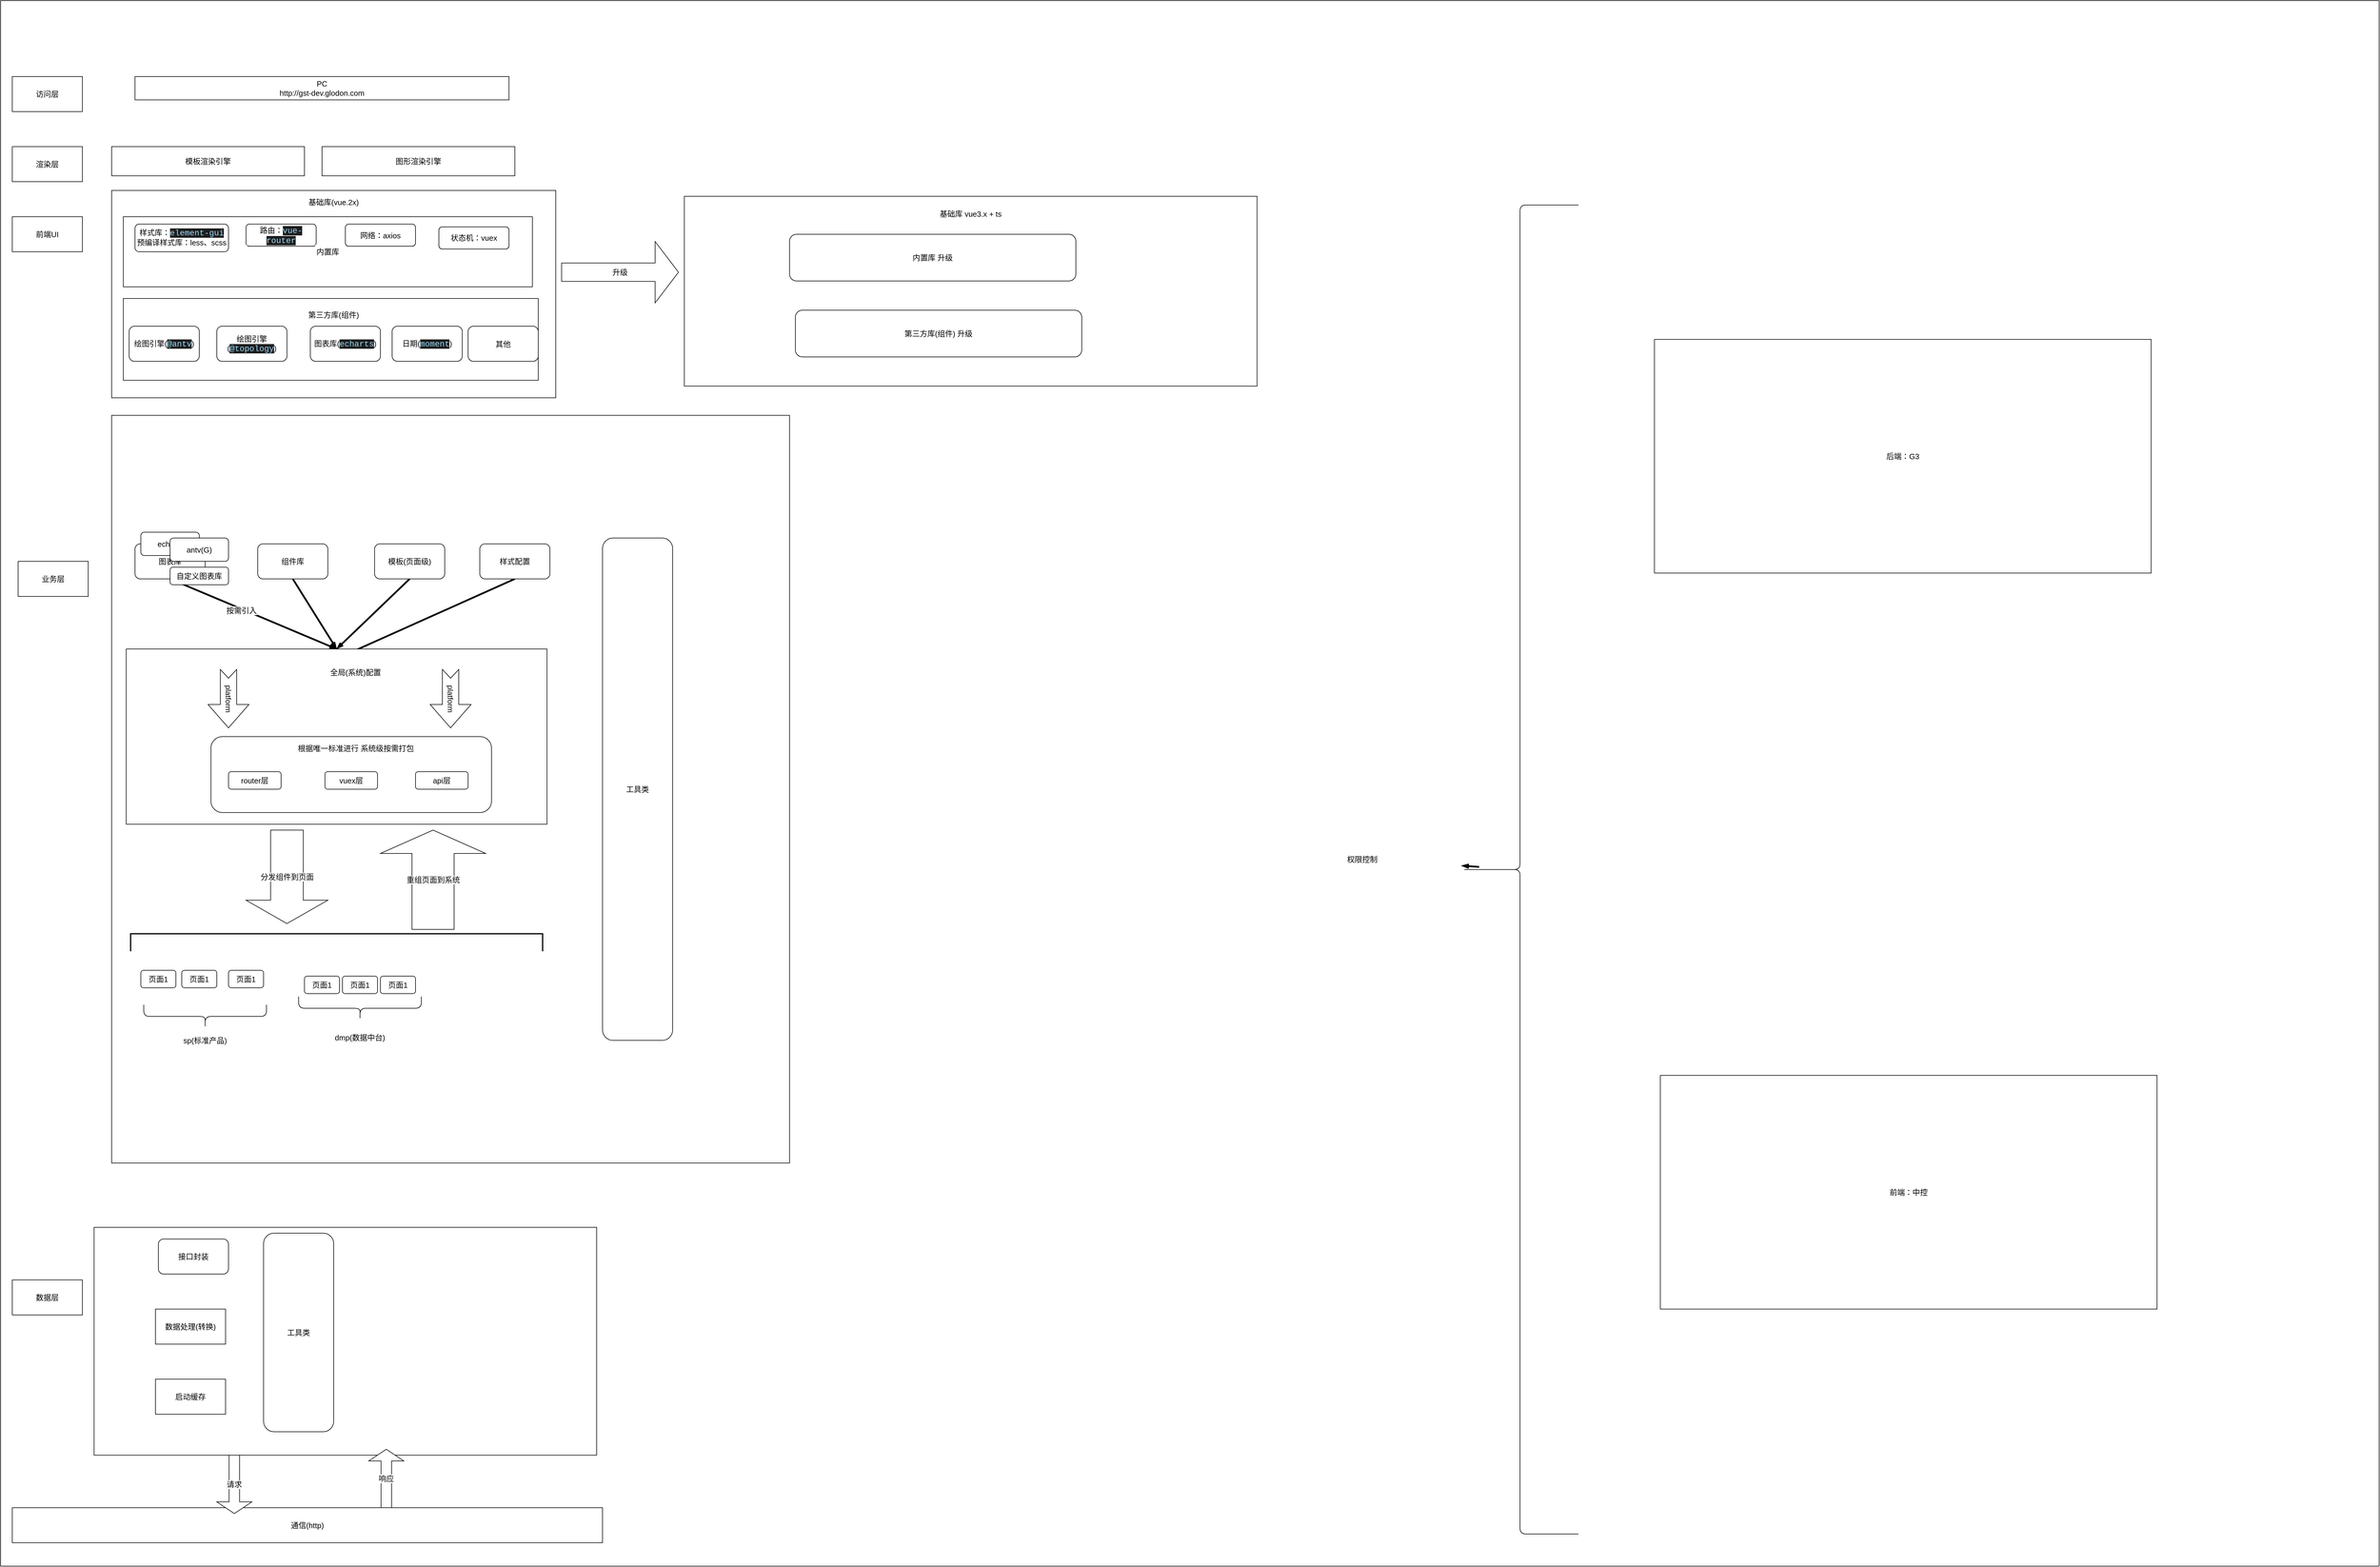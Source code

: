 <mxfile version="14.8.5" type="github">
  <diagram id="2aEON_yUuIzamVVvcJzm" name="Page-1">
    <mxGraphModel dx="2031" dy="2258" grid="1" gridSize="10" guides="1" tooltips="1" connect="1" arrows="1" fold="1" page="1" pageScale="1" pageWidth="827" pageHeight="1169" math="0" shadow="0">
      <root>
        <mxCell id="0" />
        <mxCell id="1" parent="0" />
        <mxCell id="Yx3FFsWj4RU2BSSx-7q7-1" value="" style="rounded=0;whiteSpace=wrap;html=1;labelBackgroundColor=#FFFFFF;fontSize=13;fontColor=#000000;strokeColor=#000000;strokeWidth=1;align=center;verticalAlign=middle;" parent="1" vertex="1">
          <mxGeometry x="20" y="-90" width="4070" height="2680" as="geometry" />
        </mxCell>
        <mxCell id="Yx3FFsWj4RU2BSSx-7q7-2" value="访问层" style="rounded=0;whiteSpace=wrap;html=1;labelBackgroundColor=#FFFFFF;fontSize=13;fontColor=#000000;strokeColor=#000000;strokeWidth=1;align=center;verticalAlign=middle;" parent="1" vertex="1">
          <mxGeometry x="40" y="40" width="120" height="60" as="geometry" />
        </mxCell>
        <mxCell id="Yx3FFsWj4RU2BSSx-7q7-3" value="渲染层" style="rounded=0;whiteSpace=wrap;html=1;labelBackgroundColor=#FFFFFF;fontSize=13;fontColor=#000000;strokeColor=#000000;strokeWidth=1;align=center;verticalAlign=middle;" parent="1" vertex="1">
          <mxGeometry x="40" y="160" width="120" height="60" as="geometry" />
        </mxCell>
        <mxCell id="Yx3FFsWj4RU2BSSx-7q7-4" value="前端UI" style="rounded=0;whiteSpace=wrap;html=1;labelBackgroundColor=#FFFFFF;fontSize=13;fontColor=#000000;strokeColor=#000000;strokeWidth=1;align=center;verticalAlign=middle;" parent="1" vertex="1">
          <mxGeometry x="40" y="280" width="120" height="60" as="geometry" />
        </mxCell>
        <mxCell id="Yx3FFsWj4RU2BSSx-7q7-5" value="业务层" style="rounded=0;whiteSpace=wrap;html=1;labelBackgroundColor=#FFFFFF;fontSize=13;fontColor=#000000;strokeColor=#000000;strokeWidth=1;align=center;verticalAlign=middle;" parent="1" vertex="1">
          <mxGeometry x="50" y="870" width="120" height="60" as="geometry" />
        </mxCell>
        <mxCell id="Yx3FFsWj4RU2BSSx-7q7-6" value="数据层" style="rounded=0;whiteSpace=wrap;html=1;labelBackgroundColor=#FFFFFF;fontSize=13;fontColor=#000000;strokeColor=#000000;strokeWidth=1;align=center;verticalAlign=middle;" parent="1" vertex="1">
          <mxGeometry x="40" y="2100" width="120" height="60" as="geometry" />
        </mxCell>
        <mxCell id="Yx3FFsWj4RU2BSSx-7q7-7" value="通信(http)" style="rounded=0;whiteSpace=wrap;html=1;labelBackgroundColor=#FFFFFF;fontSize=13;fontColor=#000000;strokeColor=#000000;strokeWidth=1;align=center;verticalAlign=middle;" parent="1" vertex="1">
          <mxGeometry x="40" y="2490" width="1010" height="60" as="geometry" />
        </mxCell>
        <mxCell id="Yx3FFsWj4RU2BSSx-7q7-8" value="PC&lt;br&gt;http://gst-dev.glodon.com&lt;br&gt;" style="rounded=0;whiteSpace=wrap;html=1;labelBackgroundColor=#FFFFFF;fontSize=13;fontColor=#000000;strokeColor=#000000;strokeWidth=1;align=center;verticalAlign=middle;" parent="1" vertex="1">
          <mxGeometry x="250" y="40" width="640" height="40" as="geometry" />
        </mxCell>
        <mxCell id="Yx3FFsWj4RU2BSSx-7q7-9" value="模板渲染引擎" style="rounded=0;whiteSpace=wrap;html=1;labelBackgroundColor=#FFFFFF;fontSize=13;fontColor=#000000;strokeColor=#000000;strokeWidth=1;align=center;verticalAlign=middle;" parent="1" vertex="1">
          <mxGeometry x="210" y="160" width="330" height="50" as="geometry" />
        </mxCell>
        <mxCell id="Yx3FFsWj4RU2BSSx-7q7-10" value="" style="rounded=0;whiteSpace=wrap;html=1;labelBackgroundColor=#FFFFFF;fontSize=13;fontColor=#000000;strokeColor=#000000;strokeWidth=1;align=center;verticalAlign=middle;" parent="1" vertex="1">
          <mxGeometry x="210" y="235" width="760" height="355" as="geometry" />
        </mxCell>
        <mxCell id="Yx3FFsWj4RU2BSSx-7q7-11" value="基础库(vue.2x)" style="text;html=1;strokeColor=none;fillColor=none;align=center;verticalAlign=middle;whiteSpace=wrap;rounded=0;labelBackgroundColor=#FFFFFF;fontSize=13;fontColor=#000000;" parent="1" vertex="1">
          <mxGeometry x="540" y="240" width="100" height="30" as="geometry" />
        </mxCell>
        <mxCell id="Yx3FFsWj4RU2BSSx-7q7-12" value="升级" style="shape=singleArrow;whiteSpace=wrap;html=1;rounded=0;labelBackgroundColor=#FFFFFF;fontSize=13;fontColor=#000000;strokeColor=#000000;strokeWidth=1;align=center;verticalAlign=middle;" parent="1" vertex="1">
          <mxGeometry x="980" y="322.5" width="200" height="105" as="geometry" />
        </mxCell>
        <mxCell id="Yx3FFsWj4RU2BSSx-7q7-13" value="" style="rounded=0;whiteSpace=wrap;html=1;labelBackgroundColor=#FFFFFF;fontSize=13;fontColor=#000000;strokeColor=#000000;strokeWidth=1;align=center;verticalAlign=middle;" parent="1" vertex="1">
          <mxGeometry x="1190" y="245" width="980" height="325" as="geometry" />
        </mxCell>
        <mxCell id="Yx3FFsWj4RU2BSSx-7q7-14" value="图形渲染引擎" style="rounded=0;whiteSpace=wrap;html=1;labelBackgroundColor=#FFFFFF;fontSize=13;fontColor=#000000;strokeColor=#000000;strokeWidth=1;align=center;verticalAlign=middle;" parent="1" vertex="1">
          <mxGeometry x="570" y="160" width="330" height="50" as="geometry" />
        </mxCell>
        <mxCell id="Yx3FFsWj4RU2BSSx-7q7-15" value="" style="group" parent="1" vertex="1" connectable="0">
          <mxGeometry x="230" y="280" width="700" height="120" as="geometry" />
        </mxCell>
        <mxCell id="Yx3FFsWj4RU2BSSx-7q7-16" value="内置库" style="rounded=0;whiteSpace=wrap;html=1;labelBackgroundColor=#FFFFFF;fontSize=13;fontColor=#000000;strokeColor=#000000;strokeWidth=1;align=center;verticalAlign=middle;" parent="Yx3FFsWj4RU2BSSx-7q7-15" vertex="1">
          <mxGeometry width="700" height="120" as="geometry" />
        </mxCell>
        <mxCell id="Yx3FFsWj4RU2BSSx-7q7-17" value="&lt;span&gt;样式库：&lt;/span&gt;&lt;span style=&quot;color: rgb(156 , 220 , 254) ; background-color: rgb(30 , 30 , 30) ; font-family: &amp;#34;consolas&amp;#34; , &amp;#34;courier new&amp;#34; , monospace ; font-size: 14px&quot;&gt;element-gui&lt;br&gt;&lt;/span&gt;&lt;span&gt;预编译样式库：less、scss&lt;/span&gt;" style="rounded=1;whiteSpace=wrap;html=1;labelBackgroundColor=#FFFFFF;fontSize=13;fontColor=#000000;strokeColor=#000000;strokeWidth=1;align=center;verticalAlign=middle;" parent="Yx3FFsWj4RU2BSSx-7q7-15" vertex="1">
          <mxGeometry x="20" y="12.632" width="160" height="47.368" as="geometry" />
        </mxCell>
        <mxCell id="Yx3FFsWj4RU2BSSx-7q7-18" value="&lt;span&gt;路由：&lt;/span&gt;&lt;span style=&quot;color: rgb(156 , 220 , 254) ; background-color: rgb(30 , 30 , 30) ; font-family: &amp;#34;consolas&amp;#34; , &amp;#34;courier new&amp;#34; , monospace ; font-size: 14px&quot;&gt;vue-router&lt;/span&gt;" style="rounded=1;whiteSpace=wrap;html=1;labelBackgroundColor=#FFFFFF;fontSize=13;fontColor=#000000;strokeColor=#000000;strokeWidth=1;align=center;verticalAlign=middle;" parent="Yx3FFsWj4RU2BSSx-7q7-15" vertex="1">
          <mxGeometry x="210" y="12.632" width="120" height="37.895" as="geometry" />
        </mxCell>
        <mxCell id="Yx3FFsWj4RU2BSSx-7q7-19" value="&lt;span&gt;网络：axios&lt;/span&gt;" style="rounded=1;whiteSpace=wrap;html=1;labelBackgroundColor=#FFFFFF;fontSize=13;fontColor=#000000;strokeColor=#000000;strokeWidth=1;align=center;verticalAlign=middle;" parent="Yx3FFsWj4RU2BSSx-7q7-15" vertex="1">
          <mxGeometry x="380" y="12.632" width="120" height="37.895" as="geometry" />
        </mxCell>
        <mxCell id="Yx3FFsWj4RU2BSSx-7q7-20" value="&lt;span&gt;状态机：vuex&lt;/span&gt;" style="rounded=1;whiteSpace=wrap;html=1;labelBackgroundColor=#FFFFFF;fontSize=13;fontColor=#000000;strokeColor=#000000;strokeWidth=1;align=center;verticalAlign=middle;" parent="Yx3FFsWj4RU2BSSx-7q7-15" vertex="1">
          <mxGeometry x="540" y="17.368" width="120" height="37.895" as="geometry" />
        </mxCell>
        <mxCell id="Yx3FFsWj4RU2BSSx-7q7-21" value="" style="rounded=0;whiteSpace=wrap;html=1;labelBackgroundColor=#FFFFFF;fontSize=13;fontColor=#000000;strokeColor=#000000;strokeWidth=1;align=center;verticalAlign=middle;" parent="1" vertex="1">
          <mxGeometry x="230" y="420" width="710" height="140" as="geometry" />
        </mxCell>
        <mxCell id="Yx3FFsWj4RU2BSSx-7q7-22" value="第三方库(组件)" style="text;html=1;strokeColor=none;fillColor=none;align=center;verticalAlign=middle;whiteSpace=wrap;rounded=0;labelBackgroundColor=#FFFFFF;fontSize=13;fontColor=#000000;" parent="1" vertex="1">
          <mxGeometry x="530" y="427.5" width="120" height="40" as="geometry" />
        </mxCell>
        <mxCell id="Yx3FFsWj4RU2BSSx-7q7-23" value="绘图引擎(&lt;span style=&quot;color: rgb(156 , 220 , 254) ; background-color: rgb(30 , 30 , 30) ; font-family: &amp;#34;consolas&amp;#34; , &amp;#34;courier new&amp;#34; , monospace ; font-size: 14px&quot;&gt;@antv&lt;/span&gt;)" style="rounded=1;whiteSpace=wrap;html=1;labelBackgroundColor=#FFFFFF;fontSize=13;fontColor=#000000;strokeColor=#000000;strokeWidth=1;align=center;verticalAlign=middle;" parent="1" vertex="1">
          <mxGeometry x="240" y="467.5" width="120" height="60" as="geometry" />
        </mxCell>
        <mxCell id="Yx3FFsWj4RU2BSSx-7q7-24" value="绘图引擎(&lt;span style=&quot;color: rgb(156 , 220 , 254) ; background-color: rgb(30 , 30 , 30) ; font-family: &amp;#34;consolas&amp;#34; , &amp;#34;courier new&amp;#34; , monospace ; font-size: 14px&quot;&gt;@topology&lt;/span&gt;)" style="rounded=1;whiteSpace=wrap;html=1;labelBackgroundColor=#FFFFFF;fontSize=13;fontColor=#000000;strokeColor=#000000;strokeWidth=1;align=center;verticalAlign=middle;" parent="1" vertex="1">
          <mxGeometry x="390" y="467.5" width="120" height="60" as="geometry" />
        </mxCell>
        <mxCell id="Yx3FFsWj4RU2BSSx-7q7-25" value="图表库(&lt;span style=&quot;color: rgb(156 , 220 , 254) ; background-color: rgb(30 , 30 , 30) ; font-family: &amp;#34;consolas&amp;#34; , &amp;#34;courier new&amp;#34; , monospace ; font-size: 14px&quot;&gt;echarts&lt;/span&gt;)" style="rounded=1;whiteSpace=wrap;html=1;labelBackgroundColor=#FFFFFF;fontSize=13;fontColor=#000000;strokeColor=#000000;strokeWidth=1;align=center;verticalAlign=middle;" parent="1" vertex="1">
          <mxGeometry x="550" y="467.5" width="120" height="60" as="geometry" />
        </mxCell>
        <mxCell id="Yx3FFsWj4RU2BSSx-7q7-26" value="其他" style="rounded=1;whiteSpace=wrap;html=1;labelBackgroundColor=#FFFFFF;fontSize=13;fontColor=#000000;strokeColor=#000000;strokeWidth=1;align=center;verticalAlign=middle;" parent="1" vertex="1">
          <mxGeometry x="820" y="467.5" width="120" height="60" as="geometry" />
        </mxCell>
        <mxCell id="Yx3FFsWj4RU2BSSx-7q7-27" value="日期(&lt;span style=&quot;color: rgb(156 , 220 , 254) ; background-color: rgb(30 , 30 , 30) ; font-family: &amp;#34;consolas&amp;#34; , &amp;#34;courier new&amp;#34; , monospace ; font-size: 14px&quot;&gt;moment&lt;/span&gt;)" style="rounded=1;whiteSpace=wrap;html=1;labelBackgroundColor=#FFFFFF;fontSize=13;fontColor=#000000;strokeColor=#000000;strokeWidth=1;align=center;verticalAlign=middle;" parent="1" vertex="1">
          <mxGeometry x="690" y="467.5" width="120" height="60" as="geometry" />
        </mxCell>
        <mxCell id="Yx3FFsWj4RU2BSSx-7q7-28" value="" style="rounded=0;whiteSpace=wrap;html=1;labelBackgroundColor=#FFFFFF;fontSize=13;fontColor=#000000;strokeColor=#000000;strokeWidth=1;align=center;verticalAlign=middle;" parent="1" vertex="1">
          <mxGeometry x="210" y="620" width="1160" height="1280" as="geometry" />
        </mxCell>
        <mxCell id="Yx3FFsWj4RU2BSSx-7q7-29" style="edgeStyle=none;rounded=0;orthogonalLoop=1;jettySize=auto;html=1;exitX=0.5;exitY=1;exitDx=0;exitDy=0;entryX=0.5;entryY=0;entryDx=0;entryDy=0;labelBackgroundColor=#FFFFFF;fontSize=13;fontColor=#000000;endArrow=openThin;endFill=0;strokeWidth=3;" parent="1" source="Yx3FFsWj4RU2BSSx-7q7-31" target="Yx3FFsWj4RU2BSSx-7q7-36" edge="1">
          <mxGeometry relative="1" as="geometry" />
        </mxCell>
        <mxCell id="Yx3FFsWj4RU2BSSx-7q7-30" value="按需引入" style="edgeLabel;html=1;align=center;verticalAlign=middle;resizable=0;points=[];fontSize=13;fontColor=#000000;" parent="Yx3FFsWj4RU2BSSx-7q7-29" vertex="1" connectable="0">
          <mxGeometry x="-0.139" y="-2" relative="1" as="geometry">
            <mxPoint as="offset" />
          </mxGeometry>
        </mxCell>
        <mxCell id="Yx3FFsWj4RU2BSSx-7q7-31" value="图表库" style="rounded=1;whiteSpace=wrap;html=1;labelBackgroundColor=#FFFFFF;fontSize=13;fontColor=#000000;strokeColor=#000000;strokeWidth=1;align=center;verticalAlign=middle;" parent="1" vertex="1">
          <mxGeometry x="250" y="840" width="120" height="60" as="geometry" />
        </mxCell>
        <mxCell id="Yx3FFsWj4RU2BSSx-7q7-32" style="edgeStyle=none;rounded=0;orthogonalLoop=1;jettySize=auto;html=1;exitX=0.5;exitY=1;exitDx=0;exitDy=0;entryX=0.5;entryY=0;entryDx=0;entryDy=0;labelBackgroundColor=#FFFFFF;fontSize=13;fontColor=#000000;endArrow=openThin;endFill=0;strokeWidth=3;" parent="1" source="Yx3FFsWj4RU2BSSx-7q7-33" target="Yx3FFsWj4RU2BSSx-7q7-36" edge="1">
          <mxGeometry relative="1" as="geometry" />
        </mxCell>
        <mxCell id="Yx3FFsWj4RU2BSSx-7q7-33" value="组件库" style="rounded=1;whiteSpace=wrap;html=1;labelBackgroundColor=#FFFFFF;fontSize=13;fontColor=#000000;strokeColor=#000000;strokeWidth=1;align=center;verticalAlign=middle;" parent="1" vertex="1">
          <mxGeometry x="460" y="840" width="120" height="60" as="geometry" />
        </mxCell>
        <mxCell id="Yx3FFsWj4RU2BSSx-7q7-34" style="edgeStyle=none;rounded=0;orthogonalLoop=1;jettySize=auto;html=1;exitX=0.5;exitY=1;exitDx=0;exitDy=0;labelBackgroundColor=#FFFFFF;fontSize=13;fontColor=#000000;endArrow=openThin;endFill=0;strokeWidth=3;" parent="1" source="Yx3FFsWj4RU2BSSx-7q7-35" edge="1">
          <mxGeometry relative="1" as="geometry">
            <mxPoint x="610" y="1030" as="targetPoint" />
          </mxGeometry>
        </mxCell>
        <mxCell id="Yx3FFsWj4RU2BSSx-7q7-35" value="样式配置" style="rounded=1;whiteSpace=wrap;html=1;labelBackgroundColor=#FFFFFF;fontSize=13;fontColor=#000000;strokeColor=#000000;strokeWidth=1;align=center;verticalAlign=middle;" parent="1" vertex="1">
          <mxGeometry x="840" y="840" width="120" height="60" as="geometry" />
        </mxCell>
        <mxCell id="Yx3FFsWj4RU2BSSx-7q7-36" value="" style="rounded=0;whiteSpace=wrap;html=1;labelBackgroundColor=#FFFFFF;fontSize=13;fontColor=#000000;strokeColor=#000000;strokeWidth=1;align=center;verticalAlign=middle;" parent="1" vertex="1">
          <mxGeometry x="235" y="1020" width="720" height="300" as="geometry" />
        </mxCell>
        <mxCell id="Yx3FFsWj4RU2BSSx-7q7-37" style="edgeStyle=none;rounded=0;orthogonalLoop=1;jettySize=auto;html=1;exitX=0.5;exitY=1;exitDx=0;exitDy=0;entryX=0.5;entryY=0;entryDx=0;entryDy=0;labelBackgroundColor=#FFFFFF;fontSize=13;fontColor=#000000;endArrow=openThin;endFill=0;strokeWidth=3;" parent="1" source="Yx3FFsWj4RU2BSSx-7q7-38" target="Yx3FFsWj4RU2BSSx-7q7-36" edge="1">
          <mxGeometry relative="1" as="geometry" />
        </mxCell>
        <mxCell id="Yx3FFsWj4RU2BSSx-7q7-38" value="模板(页面级)" style="rounded=1;whiteSpace=wrap;html=1;labelBackgroundColor=#FFFFFF;fontSize=13;fontColor=#000000;strokeColor=#000000;strokeWidth=1;align=center;verticalAlign=middle;" parent="1" vertex="1">
          <mxGeometry x="660" y="840" width="120" height="60" as="geometry" />
        </mxCell>
        <mxCell id="Yx3FFsWj4RU2BSSx-7q7-39" value="" style="strokeWidth=2;html=1;shape=mxgraph.flowchart.annotation_1;align=left;pointerEvents=1;rounded=0;labelBackgroundColor=#FFFFFF;fontSize=13;fontColor=#000000;rotation=90;" parent="1" vertex="1">
          <mxGeometry x="580" y="1170" width="30" height="705" as="geometry" />
        </mxCell>
        <mxCell id="Yx3FFsWj4RU2BSSx-7q7-40" value="页面1" style="rounded=1;whiteSpace=wrap;html=1;labelBackgroundColor=#FFFFFF;fontSize=13;fontColor=#000000;strokeColor=#000000;strokeWidth=1;align=center;verticalAlign=middle;" parent="1" vertex="1">
          <mxGeometry x="260" y="1570" width="60" height="30" as="geometry" />
        </mxCell>
        <mxCell id="Yx3FFsWj4RU2BSSx-7q7-41" value="页面1" style="rounded=1;whiteSpace=wrap;html=1;labelBackgroundColor=#FFFFFF;fontSize=13;fontColor=#000000;strokeColor=#000000;strokeWidth=1;align=center;verticalAlign=middle;" parent="1" vertex="1">
          <mxGeometry x="330" y="1570" width="60" height="30" as="geometry" />
        </mxCell>
        <mxCell id="Yx3FFsWj4RU2BSSx-7q7-42" value="全局(系统)配置" style="text;html=1;strokeColor=none;fillColor=none;align=center;verticalAlign=middle;whiteSpace=wrap;rounded=0;labelBackgroundColor=#FFFFFF;fontSize=13;fontColor=#000000;" parent="1" vertex="1">
          <mxGeometry x="565" y="1050" width="125" height="20" as="geometry" />
        </mxCell>
        <mxCell id="Yx3FFsWj4RU2BSSx-7q7-43" value="platform" style="html=1;shadow=0;dashed=0;align=center;verticalAlign=middle;shape=mxgraph.arrows2.arrow;dy=0.6;dx=40;notch=15;rounded=0;labelBackgroundColor=#FFFFFF;fontSize=13;fontColor=#000000;strokeColor=#000000;strokeWidth=1;rotation=90;" parent="1" vertex="1">
          <mxGeometry x="360" y="1070" width="100" height="70" as="geometry" />
        </mxCell>
        <mxCell id="Yx3FFsWj4RU2BSSx-7q7-44" value="platform" style="html=1;shadow=0;dashed=0;align=center;verticalAlign=middle;shape=mxgraph.arrows2.arrow;dy=0.6;dx=40;notch=15;rounded=0;labelBackgroundColor=#FFFFFF;fontSize=13;fontColor=#000000;strokeColor=#000000;strokeWidth=1;rotation=90;" parent="1" vertex="1">
          <mxGeometry x="740" y="1070" width="100" height="70" as="geometry" />
        </mxCell>
        <mxCell id="Yx3FFsWj4RU2BSSx-7q7-45" value="分发组件到页面" style="html=1;shadow=0;dashed=0;align=center;verticalAlign=middle;shape=mxgraph.arrows2.arrow;dy=0.6;dx=40;direction=south;notch=0;rounded=0;labelBackgroundColor=#FFFFFF;fontSize=13;fontColor=#000000;strokeColor=#000000;strokeWidth=1;" parent="1" vertex="1">
          <mxGeometry x="440" y="1330" width="140" height="160" as="geometry" />
        </mxCell>
        <mxCell id="Yx3FFsWj4RU2BSSx-7q7-46" value="重组页面到系统" style="html=1;shadow=0;dashed=0;align=center;verticalAlign=middle;shape=mxgraph.arrows2.arrow;dy=0.6;dx=40;direction=north;notch=0;rounded=0;labelBackgroundColor=#FFFFFF;fontSize=13;fontColor=#000000;strokeColor=#000000;strokeWidth=1;" parent="1" vertex="1">
          <mxGeometry x="670" y="1330" width="180" height="170" as="geometry" />
        </mxCell>
        <mxCell id="Yx3FFsWj4RU2BSSx-7q7-47" value="" style="rounded=1;whiteSpace=wrap;html=1;labelBackgroundColor=#FFFFFF;fontSize=13;fontColor=#000000;strokeColor=#000000;strokeWidth=1;align=center;verticalAlign=middle;" parent="1" vertex="1">
          <mxGeometry x="380" y="1170" width="480" height="130" as="geometry" />
        </mxCell>
        <mxCell id="Yx3FFsWj4RU2BSSx-7q7-48" value="根据唯一标准进行 系统级按需打包" style="text;html=1;strokeColor=none;fillColor=none;align=center;verticalAlign=middle;whiteSpace=wrap;rounded=0;labelBackgroundColor=#FFFFFF;fontSize=13;fontColor=#000000;" parent="1" vertex="1">
          <mxGeometry x="507.5" y="1170" width="240" height="40" as="geometry" />
        </mxCell>
        <mxCell id="Yx3FFsWj4RU2BSSx-7q7-49" value="router层" style="rounded=1;whiteSpace=wrap;html=1;labelBackgroundColor=#FFFFFF;fontSize=13;fontColor=#000000;strokeColor=#000000;strokeWidth=1;align=center;verticalAlign=middle;" parent="1" vertex="1">
          <mxGeometry x="410" y="1230" width="90" height="30" as="geometry" />
        </mxCell>
        <mxCell id="Yx3FFsWj4RU2BSSx-7q7-50" value="vuex层" style="rounded=1;whiteSpace=wrap;html=1;labelBackgroundColor=#FFFFFF;fontSize=13;fontColor=#000000;strokeColor=#000000;strokeWidth=1;align=center;verticalAlign=middle;" parent="1" vertex="1">
          <mxGeometry x="575" y="1230" width="90" height="30" as="geometry" />
        </mxCell>
        <mxCell id="Yx3FFsWj4RU2BSSx-7q7-51" value="api层" style="rounded=1;whiteSpace=wrap;html=1;labelBackgroundColor=#FFFFFF;fontSize=13;fontColor=#000000;strokeColor=#000000;strokeWidth=1;align=center;verticalAlign=middle;" parent="1" vertex="1">
          <mxGeometry x="730" y="1230" width="90" height="30" as="geometry" />
        </mxCell>
        <mxCell id="Yx3FFsWj4RU2BSSx-7q7-52" value="页面1" style="rounded=1;whiteSpace=wrap;html=1;labelBackgroundColor=#FFFFFF;fontSize=13;fontColor=#000000;strokeColor=#000000;strokeWidth=1;align=center;verticalAlign=middle;" parent="1" vertex="1">
          <mxGeometry x="410" y="1570" width="60" height="30" as="geometry" />
        </mxCell>
        <mxCell id="Yx3FFsWj4RU2BSSx-7q7-53" value="" style="shape=curlyBracket;whiteSpace=wrap;html=1;rounded=1;flipH=1;labelBackgroundColor=#FFFFFF;fontSize=13;fontColor=#000000;strokeColor=#000000;strokeWidth=1;align=center;verticalAlign=middle;rotation=90;" parent="1" vertex="1">
          <mxGeometry x="350" y="1544" width="40" height="210" as="geometry" />
        </mxCell>
        <mxCell id="Yx3FFsWj4RU2BSSx-7q7-54" value="sp(标准产品)" style="text;html=1;strokeColor=none;fillColor=none;align=center;verticalAlign=middle;whiteSpace=wrap;rounded=0;labelBackgroundColor=#FFFFFF;fontSize=13;fontColor=#000000;" parent="1" vertex="1">
          <mxGeometry x="325" y="1680" width="90" height="20" as="geometry" />
        </mxCell>
        <mxCell id="Yx3FFsWj4RU2BSSx-7q7-55" value="页面1" style="rounded=1;whiteSpace=wrap;html=1;labelBackgroundColor=#FFFFFF;fontSize=13;fontColor=#000000;strokeColor=#000000;strokeWidth=1;align=center;verticalAlign=middle;" parent="1" vertex="1">
          <mxGeometry x="670" y="1580" width="60" height="30" as="geometry" />
        </mxCell>
        <mxCell id="Yx3FFsWj4RU2BSSx-7q7-56" value="页面1" style="rounded=1;whiteSpace=wrap;html=1;labelBackgroundColor=#FFFFFF;fontSize=13;fontColor=#000000;strokeColor=#000000;strokeWidth=1;align=center;verticalAlign=middle;" parent="1" vertex="1">
          <mxGeometry x="605" y="1580" width="60" height="30" as="geometry" />
        </mxCell>
        <mxCell id="Yx3FFsWj4RU2BSSx-7q7-57" value="页面1" style="rounded=1;whiteSpace=wrap;html=1;labelBackgroundColor=#FFFFFF;fontSize=13;fontColor=#000000;strokeColor=#000000;strokeWidth=1;align=center;verticalAlign=middle;" parent="1" vertex="1">
          <mxGeometry x="540" y="1580" width="60" height="30" as="geometry" />
        </mxCell>
        <mxCell id="Yx3FFsWj4RU2BSSx-7q7-58" value="" style="shape=curlyBracket;whiteSpace=wrap;html=1;rounded=1;flipH=1;labelBackgroundColor=#FFFFFF;fontSize=13;fontColor=#000000;strokeColor=#000000;strokeWidth=1;align=center;verticalAlign=middle;rotation=90;" parent="1" vertex="1">
          <mxGeometry x="615" y="1530" width="40" height="210" as="geometry" />
        </mxCell>
        <mxCell id="Yx3FFsWj4RU2BSSx-7q7-59" value="dmp(数据中台)" style="text;html=1;strokeColor=none;fillColor=none;align=center;verticalAlign=middle;whiteSpace=wrap;rounded=0;labelBackgroundColor=#FFFFFF;fontSize=13;fontColor=#000000;" parent="1" vertex="1">
          <mxGeometry x="585" y="1670" width="100" height="30" as="geometry" />
        </mxCell>
        <mxCell id="Yx3FFsWj4RU2BSSx-7q7-60" value="工具类" style="rounded=1;whiteSpace=wrap;html=1;labelBackgroundColor=#FFFFFF;fontSize=13;fontColor=#000000;strokeColor=#000000;strokeWidth=1;align=center;verticalAlign=middle;" parent="1" vertex="1">
          <mxGeometry x="1050" y="830" width="120" height="860" as="geometry" />
        </mxCell>
        <mxCell id="Yx3FFsWj4RU2BSSx-7q7-61" value="自定义图表库" style="rounded=1;whiteSpace=wrap;html=1;labelBackgroundColor=#FFFFFF;fontSize=13;fontColor=#000000;strokeColor=#000000;strokeWidth=1;align=center;verticalAlign=middle;" parent="1" vertex="1">
          <mxGeometry x="310" y="880" width="100" height="30" as="geometry" />
        </mxCell>
        <mxCell id="Yx3FFsWj4RU2BSSx-7q7-62" value="echarts" style="rounded=1;whiteSpace=wrap;html=1;labelBackgroundColor=#FFFFFF;fontSize=13;fontColor=#000000;strokeColor=#000000;strokeWidth=1;align=center;verticalAlign=middle;" parent="1" vertex="1">
          <mxGeometry x="260" y="820" width="100" height="40" as="geometry" />
        </mxCell>
        <mxCell id="Yx3FFsWj4RU2BSSx-7q7-63" value="antv(G)" style="rounded=1;whiteSpace=wrap;html=1;labelBackgroundColor=#FFFFFF;fontSize=13;fontColor=#000000;strokeColor=#000000;strokeWidth=1;align=center;verticalAlign=middle;" parent="1" vertex="1">
          <mxGeometry x="310" y="830" width="100" height="40" as="geometry" />
        </mxCell>
        <mxCell id="Yx3FFsWj4RU2BSSx-7q7-64" value="" style="rounded=0;whiteSpace=wrap;html=1;labelBackgroundColor=#FFFFFF;fontSize=13;fontColor=#000000;strokeColor=#000000;strokeWidth=1;align=center;verticalAlign=middle;" parent="1" vertex="1">
          <mxGeometry x="180" y="2010" width="860" height="390" as="geometry" />
        </mxCell>
        <mxCell id="Yx3FFsWj4RU2BSSx-7q7-65" value="&lt;span&gt;接口封装&lt;/span&gt;" style="rounded=1;whiteSpace=wrap;html=1;labelBackgroundColor=#FFFFFF;fontSize=13;fontColor=#000000;strokeColor=#000000;strokeWidth=1;align=center;verticalAlign=middle;" parent="1" vertex="1">
          <mxGeometry x="290" y="2030" width="120" height="60" as="geometry" />
        </mxCell>
        <mxCell id="Yx3FFsWj4RU2BSSx-7q7-66" value="&lt;span&gt;数据处理(转换)&lt;/span&gt;" style="rounded=0;whiteSpace=wrap;html=1;labelBackgroundColor=#FFFFFF;fontSize=13;fontColor=#000000;strokeColor=#000000;strokeWidth=1;align=center;verticalAlign=middle;" parent="1" vertex="1">
          <mxGeometry x="285" y="2150" width="120" height="60" as="geometry" />
        </mxCell>
        <mxCell id="Yx3FFsWj4RU2BSSx-7q7-67" value="&lt;span&gt;启动缓存&lt;/span&gt;" style="rounded=0;whiteSpace=wrap;html=1;labelBackgroundColor=#FFFFFF;fontSize=13;fontColor=#000000;strokeColor=#000000;strokeWidth=1;align=center;verticalAlign=middle;" parent="1" vertex="1">
          <mxGeometry x="285" y="2270" width="120" height="60" as="geometry" />
        </mxCell>
        <mxCell id="Yx3FFsWj4RU2BSSx-7q7-68" value="工具类" style="rounded=1;whiteSpace=wrap;html=1;labelBackgroundColor=#FFFFFF;fontSize=13;fontColor=#000000;strokeColor=#000000;strokeWidth=1;align=center;verticalAlign=middle;" parent="1" vertex="1">
          <mxGeometry x="470" y="2020" width="120" height="340" as="geometry" />
        </mxCell>
        <mxCell id="Yx3FFsWj4RU2BSSx-7q7-69" value="请求" style="shape=singleArrow;direction=south;whiteSpace=wrap;html=1;rounded=0;labelBackgroundColor=#FFFFFF;fontSize=13;fontColor=#000000;strokeColor=#000000;strokeWidth=1;align=center;verticalAlign=middle;" parent="1" vertex="1">
          <mxGeometry x="390" y="2400" width="60" height="100" as="geometry" />
        </mxCell>
        <mxCell id="Yx3FFsWj4RU2BSSx-7q7-70" value="响应" style="shape=singleArrow;direction=north;whiteSpace=wrap;html=1;rounded=0;labelBackgroundColor=#FFFFFF;fontSize=13;fontColor=#000000;strokeColor=#000000;strokeWidth=1;align=center;verticalAlign=middle;" parent="1" vertex="1">
          <mxGeometry x="650" y="2390" width="60" height="100" as="geometry" />
        </mxCell>
        <mxCell id="Yx3FFsWj4RU2BSSx-7q7-71" value="基础库 vue3.x + ts" style="text;html=1;strokeColor=none;fillColor=none;align=center;verticalAlign=middle;whiteSpace=wrap;rounded=0;labelBackgroundColor=#FFFFFF;fontSize=13;fontColor=#000000;" parent="1" vertex="1">
          <mxGeometry x="1600" y="250" width="160" height="50" as="geometry" />
        </mxCell>
        <mxCell id="Yx3FFsWj4RU2BSSx-7q7-72" value="内置库 升级" style="rounded=1;whiteSpace=wrap;html=1;labelBackgroundColor=#FFFFFF;fontSize=13;fontColor=#000000;strokeColor=#000000;strokeWidth=1;align=center;verticalAlign=middle;" parent="1" vertex="1">
          <mxGeometry x="1370" y="310" width="490" height="80" as="geometry" />
        </mxCell>
        <mxCell id="Yx3FFsWj4RU2BSSx-7q7-73" value="第三方库(组件) 升级" style="rounded=1;whiteSpace=wrap;html=1;labelBackgroundColor=#FFFFFF;fontSize=13;fontColor=#000000;strokeColor=#000000;strokeWidth=1;align=center;verticalAlign=middle;" parent="1" vertex="1">
          <mxGeometry x="1380" y="440" width="490" height="80" as="geometry" />
        </mxCell>
        <mxCell id="Yx3FFsWj4RU2BSSx-7q7-74" value="" style="shape=curlyBracket;whiteSpace=wrap;html=1;rounded=1;labelBackgroundColor=#FFFFFF;fontSize=13;fontColor=#000000;strokeColor=#000000;strokeWidth=1;align=center;verticalAlign=middle;" parent="1" vertex="1">
          <mxGeometry x="2520" y="260" width="200" height="2275" as="geometry" />
        </mxCell>
        <mxCell id="Yx3FFsWj4RU2BSSx-7q7-75" value="" style="edgeStyle=none;rounded=0;orthogonalLoop=1;jettySize=auto;html=1;labelBackgroundColor=#FFFFFF;fontSize=13;fontColor=#000000;endArrow=openThin;endFill=0;strokeWidth=3;" parent="1" source="Yx3FFsWj4RU2BSSx-7q7-76" target="Yx3FFsWj4RU2BSSx-7q7-74" edge="1">
          <mxGeometry relative="1" as="geometry" />
        </mxCell>
        <mxCell id="Yx3FFsWj4RU2BSSx-7q7-76" value="权限控制" style="text;html=1;strokeColor=none;fillColor=none;align=center;verticalAlign=middle;whiteSpace=wrap;rounded=0;labelBackgroundColor=#FFFFFF;fontSize=13;fontColor=#000000;" parent="1" vertex="1">
          <mxGeometry x="2150" y="1310" width="400" height="140" as="geometry" />
        </mxCell>
        <mxCell id="Yx3FFsWj4RU2BSSx-7q7-77" value="后端：G3" style="rounded=0;whiteSpace=wrap;html=1;labelBackgroundColor=#FFFFFF;fontSize=13;fontColor=#000000;strokeColor=#000000;strokeWidth=1;align=center;verticalAlign=middle;" parent="1" vertex="1">
          <mxGeometry x="2850" y="490" width="850" height="400" as="geometry" />
        </mxCell>
        <mxCell id="Yx3FFsWj4RU2BSSx-7q7-78" value="前端：中控" style="rounded=0;whiteSpace=wrap;html=1;labelBackgroundColor=#FFFFFF;fontSize=13;fontColor=#000000;strokeColor=#000000;strokeWidth=1;align=center;verticalAlign=middle;" parent="1" vertex="1">
          <mxGeometry x="2860" y="1750" width="850" height="400" as="geometry" />
        </mxCell>
      </root>
    </mxGraphModel>
  </diagram>
</mxfile>
